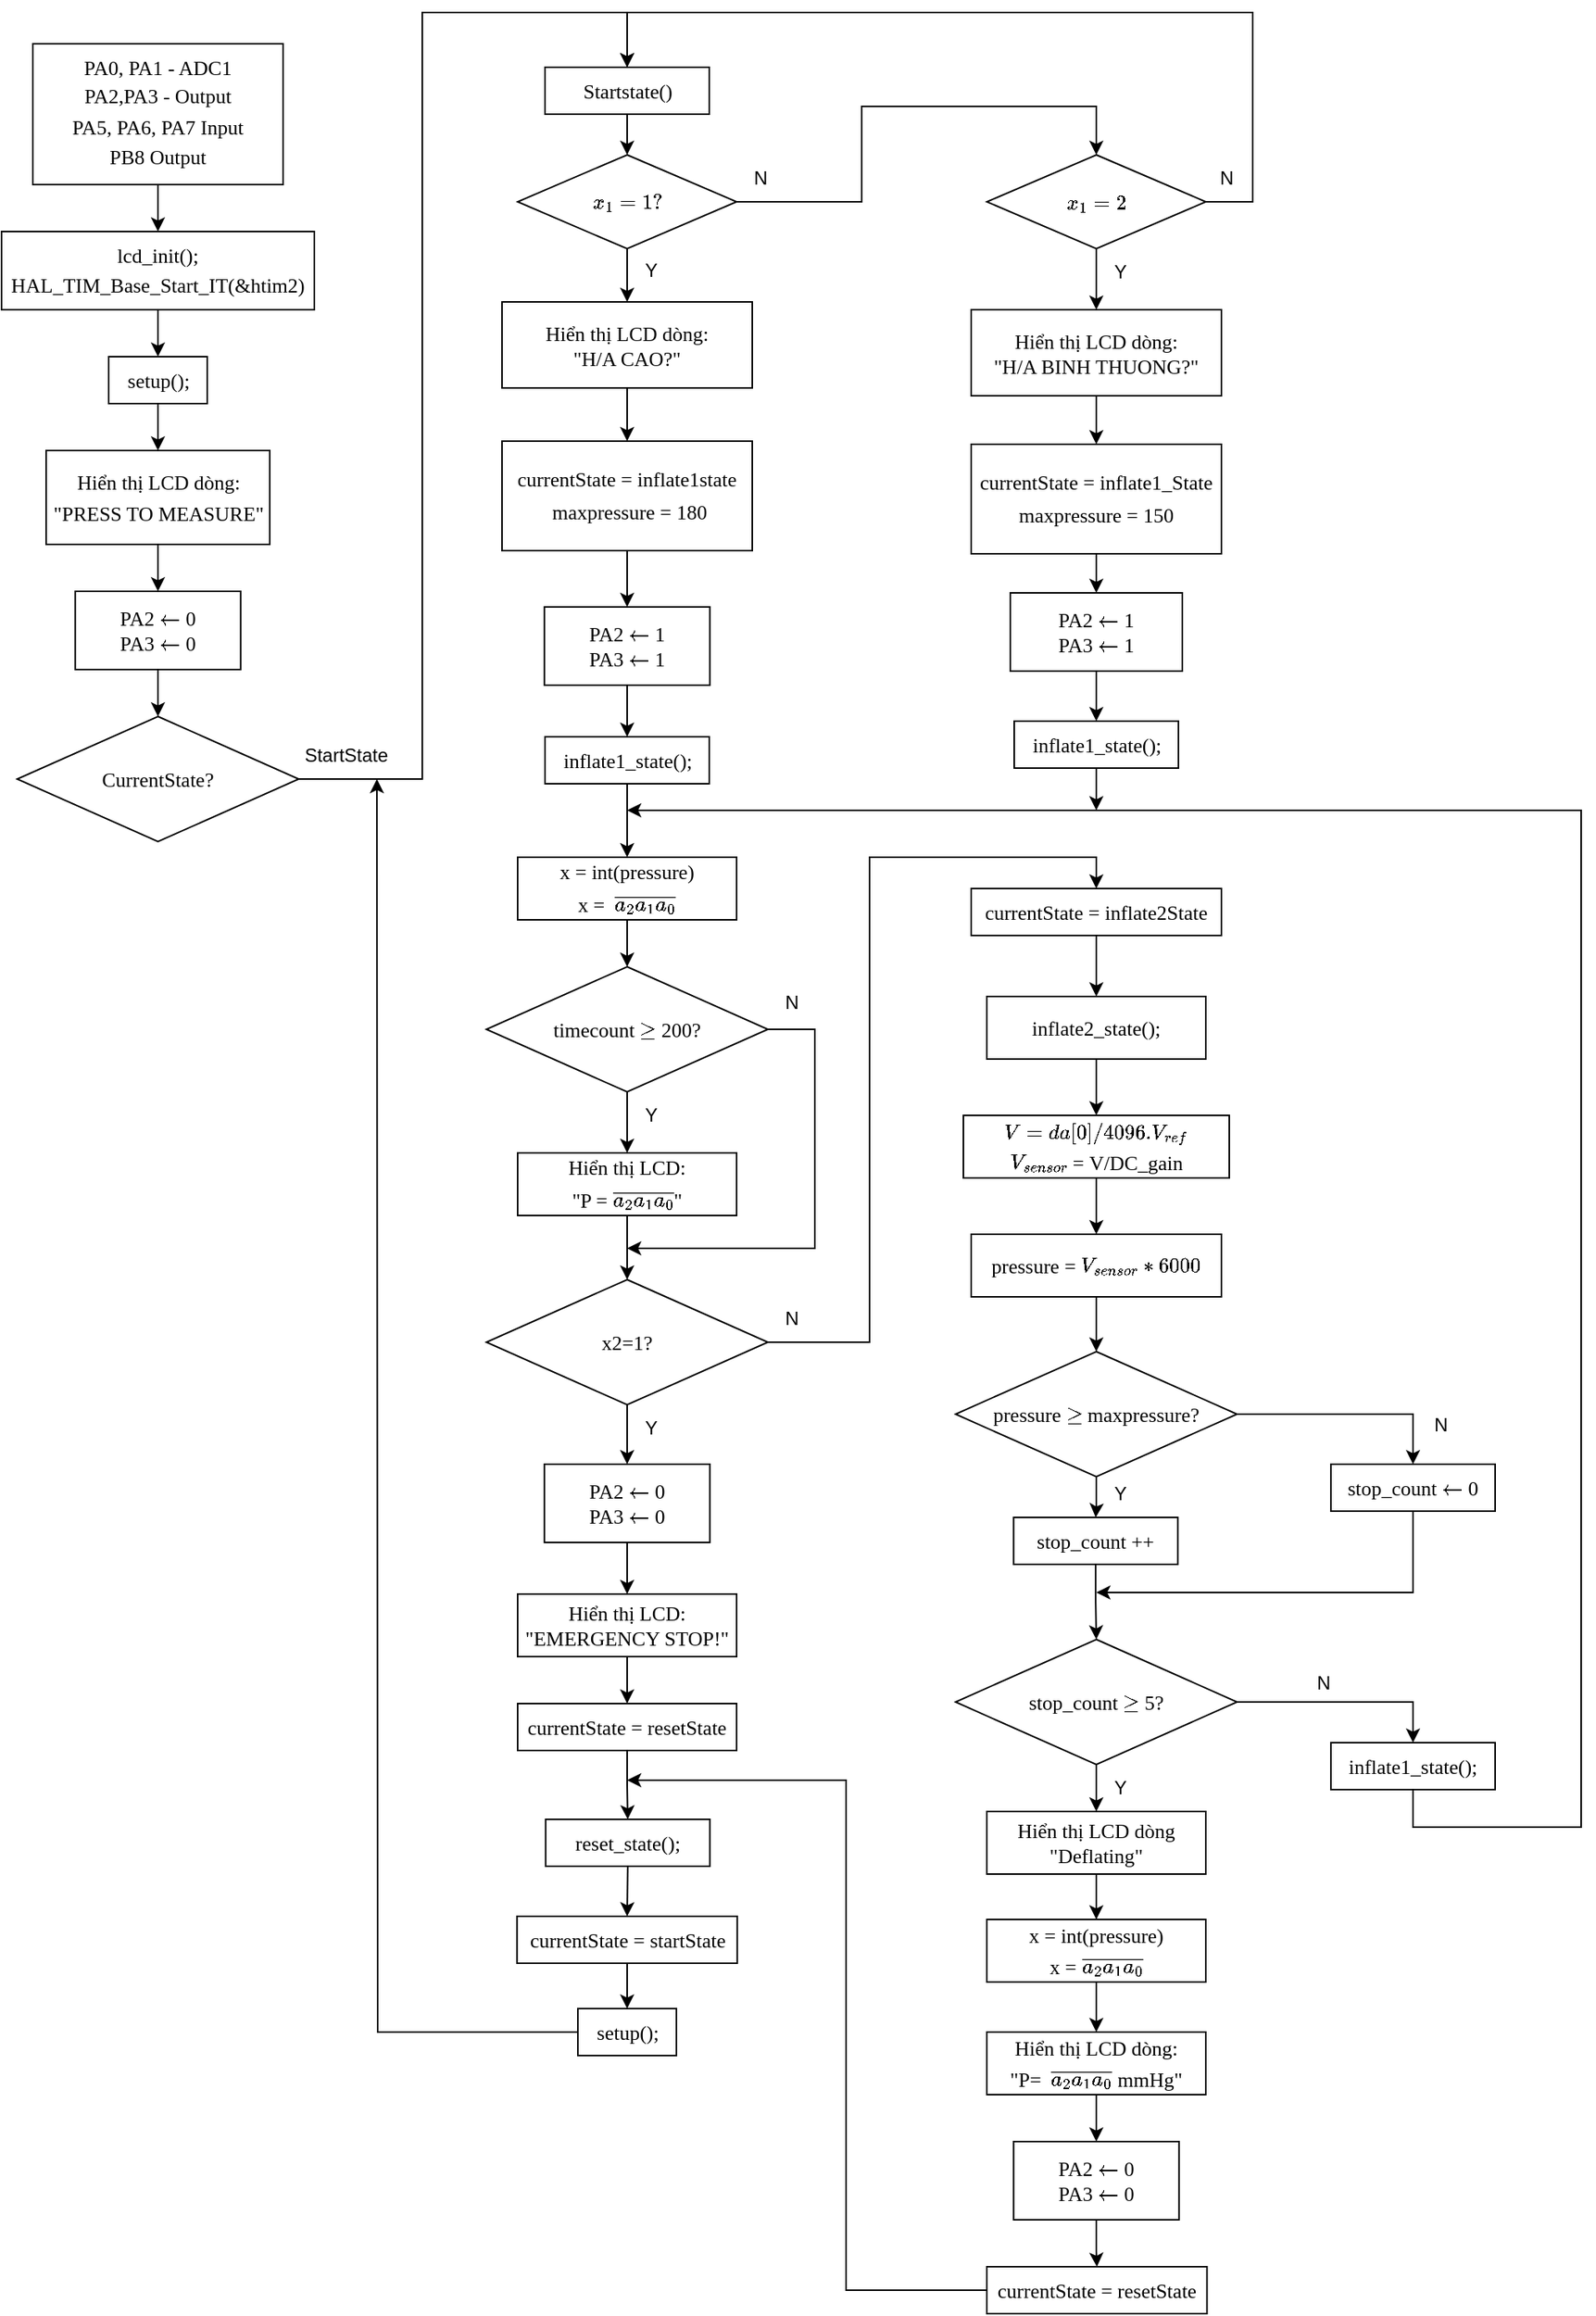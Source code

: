 <mxfile version="26.0.3">
  <diagram name="Trang-1" id="q3uxu9_O1qngMULSmvbR">
    <mxGraphModel dx="1336" dy="1922" grid="1" gridSize="10" guides="1" tooltips="1" connect="1" arrows="1" fold="1" page="1" pageScale="1" pageWidth="827" pageHeight="1169" math="1" shadow="0">
      <root>
        <mxCell id="0" />
        <mxCell id="1" parent="0" />
        <mxCell id="lwMdcVRDw3RrBC27nBmp-41" value="" style="group;fontFamily=Times New Roman;fontSize=13;" vertex="1" connectable="0" parent="1">
          <mxGeometry x="200" y="-70" width="200" height="490" as="geometry" />
        </mxCell>
        <mxCell id="lwMdcVRDw3RrBC27nBmp-47" style="edgeStyle=orthogonalEdgeStyle;rounded=0;orthogonalLoop=1;jettySize=auto;html=1;entryX=0.5;entryY=0;entryDx=0;entryDy=0;fontFamily=Times New Roman;fontSize=13;" edge="1" parent="lwMdcVRDw3RrBC27nBmp-41" source="lwMdcVRDw3RrBC27nBmp-1" target="lwMdcVRDw3RrBC27nBmp-2">
          <mxGeometry relative="1" as="geometry" />
        </mxCell>
        <mxCell id="lwMdcVRDw3RrBC27nBmp-1" value="PA0, PA1 - ADC1&lt;div style=&quot;line-height: 150%;&quot;&gt;PA2,PA3 - Output&lt;/div&gt;&lt;div style=&quot;line-height: 150%;&quot;&gt;PA5, PA6, PA7 Input&lt;/div&gt;&lt;div style=&quot;line-height: 150%;&quot;&gt;PB8 Output&lt;/div&gt;" style="rounded=0;whiteSpace=wrap;html=1;fontFamily=Times New Roman;fontSize=13;" vertex="1" parent="lwMdcVRDw3RrBC27nBmp-41">
          <mxGeometry x="20" y="-20" width="160" height="90" as="geometry" />
        </mxCell>
        <mxCell id="lwMdcVRDw3RrBC27nBmp-48" style="edgeStyle=orthogonalEdgeStyle;rounded=0;orthogonalLoop=1;jettySize=auto;html=1;entryX=0.5;entryY=0;entryDx=0;entryDy=0;fontFamily=Times New Roman;fontSize=13;" edge="1" parent="lwMdcVRDw3RrBC27nBmp-41" source="lwMdcVRDw3RrBC27nBmp-2" target="lwMdcVRDw3RrBC27nBmp-3">
          <mxGeometry relative="1" as="geometry" />
        </mxCell>
        <mxCell id="lwMdcVRDw3RrBC27nBmp-2" value="&lt;div style=&quot;line-height: 140%;&quot;&gt;lcd_init();&lt;div&gt;HAL_TIM_Base_Start_IT(&amp;amp;htim2)&lt;/div&gt;&lt;/div&gt;" style="rounded=0;whiteSpace=wrap;html=1;fontFamily=Times New Roman;fontSize=13;" vertex="1" parent="lwMdcVRDw3RrBC27nBmp-41">
          <mxGeometry y="100" width="200" height="50" as="geometry" />
        </mxCell>
        <mxCell id="lwMdcVRDw3RrBC27nBmp-49" style="edgeStyle=orthogonalEdgeStyle;rounded=0;orthogonalLoop=1;jettySize=auto;html=1;entryX=0.5;entryY=0;entryDx=0;entryDy=0;fontFamily=Times New Roman;fontSize=13;" edge="1" parent="lwMdcVRDw3RrBC27nBmp-41" source="lwMdcVRDw3RrBC27nBmp-3" target="lwMdcVRDw3RrBC27nBmp-4">
          <mxGeometry relative="1" as="geometry" />
        </mxCell>
        <mxCell id="lwMdcVRDw3RrBC27nBmp-3" value="setup();" style="rounded=0;whiteSpace=wrap;html=1;fontFamily=Times New Roman;fontSize=13;" vertex="1" parent="lwMdcVRDw3RrBC27nBmp-41">
          <mxGeometry x="68.5" y="180" width="63" height="30" as="geometry" />
        </mxCell>
        <mxCell id="lwMdcVRDw3RrBC27nBmp-50" style="edgeStyle=orthogonalEdgeStyle;rounded=0;orthogonalLoop=1;jettySize=auto;html=1;entryX=0.5;entryY=0;entryDx=0;entryDy=0;fontFamily=Times New Roman;fontSize=13;" edge="1" parent="lwMdcVRDw3RrBC27nBmp-41" source="lwMdcVRDw3RrBC27nBmp-4" target="lwMdcVRDw3RrBC27nBmp-5">
          <mxGeometry relative="1" as="geometry" />
        </mxCell>
        <mxCell id="lwMdcVRDw3RrBC27nBmp-4" value="&lt;div style=&quot;line-height: 150%;&quot;&gt;Hiển thị LCD dòng:&lt;div&gt;&quot;PRESS TO MEASURE&quot;&lt;/div&gt;&lt;/div&gt;" style="rounded=0;whiteSpace=wrap;html=1;fontFamily=Times New Roman;fontSize=13;" vertex="1" parent="lwMdcVRDw3RrBC27nBmp-41">
          <mxGeometry x="28.5" y="240" width="143" height="60" as="geometry" />
        </mxCell>
        <mxCell id="lwMdcVRDw3RrBC27nBmp-51" style="edgeStyle=orthogonalEdgeStyle;rounded=0;orthogonalLoop=1;jettySize=auto;html=1;entryX=0.5;entryY=0;entryDx=0;entryDy=0;fontFamily=Times New Roman;fontSize=13;" edge="1" parent="lwMdcVRDw3RrBC27nBmp-41" source="lwMdcVRDw3RrBC27nBmp-5" target="lwMdcVRDw3RrBC27nBmp-6">
          <mxGeometry relative="1" as="geometry" />
        </mxCell>
        <mxCell id="lwMdcVRDw3RrBC27nBmp-5" value="PA2 \(\leftarrow\) 0&lt;div&gt;PA3 \(\leftarrow\) 0&lt;/div&gt;" style="rounded=0;whiteSpace=wrap;html=1;fontFamily=Times New Roman;fontSize=13;" vertex="1" parent="lwMdcVRDw3RrBC27nBmp-41">
          <mxGeometry x="47.125" y="330" width="105.75" height="50" as="geometry" />
        </mxCell>
        <mxCell id="lwMdcVRDw3RrBC27nBmp-6" value="CurrentState?" style="rhombus;whiteSpace=wrap;html=1;fontFamily=Times New Roman;fontSize=13;" vertex="1" parent="lwMdcVRDw3RrBC27nBmp-41">
          <mxGeometry x="10" y="410" width="180" height="80" as="geometry" />
        </mxCell>
        <mxCell id="lwMdcVRDw3RrBC27nBmp-43" value="" style="group;fontFamily=Times New Roman;fontSize=13;" vertex="1" connectable="0" parent="1">
          <mxGeometry x="510" y="-75" width="210" height="1271" as="geometry" />
        </mxCell>
        <mxCell id="lwMdcVRDw3RrBC27nBmp-56" style="edgeStyle=orthogonalEdgeStyle;rounded=0;orthogonalLoop=1;jettySize=auto;html=1;entryX=0.5;entryY=0;entryDx=0;entryDy=0;fontFamily=Times New Roman;fontSize=13;" edge="1" parent="lwMdcVRDw3RrBC27nBmp-43" source="lwMdcVRDw3RrBC27nBmp-7" target="lwMdcVRDw3RrBC27nBmp-9">
          <mxGeometry relative="1" as="geometry" />
        </mxCell>
        <mxCell id="lwMdcVRDw3RrBC27nBmp-7" value="Startstate()" style="rounded=0;whiteSpace=wrap;html=1;fontFamily=Times New Roman;fontSize=13;" vertex="1" parent="lwMdcVRDw3RrBC27nBmp-43">
          <mxGeometry x="37.5" width="105" height="30" as="geometry" />
        </mxCell>
        <mxCell id="lwMdcVRDw3RrBC27nBmp-57" style="edgeStyle=orthogonalEdgeStyle;rounded=0;orthogonalLoop=1;jettySize=auto;html=1;entryX=0.5;entryY=0;entryDx=0;entryDy=0;fontFamily=Times New Roman;fontSize=13;" edge="1" parent="lwMdcVRDw3RrBC27nBmp-43" source="lwMdcVRDw3RrBC27nBmp-9" target="lwMdcVRDw3RrBC27nBmp-10">
          <mxGeometry relative="1" as="geometry" />
        </mxCell>
        <mxCell id="lwMdcVRDw3RrBC27nBmp-9" value="\(x_1 = 1?\)" style="rhombus;whiteSpace=wrap;html=1;fontFamily=Times New Roman;fontSize=13;" vertex="1" parent="lwMdcVRDw3RrBC27nBmp-43">
          <mxGeometry x="20" y="56" width="140" height="60" as="geometry" />
        </mxCell>
        <mxCell id="lwMdcVRDw3RrBC27nBmp-58" style="edgeStyle=orthogonalEdgeStyle;rounded=0;orthogonalLoop=1;jettySize=auto;html=1;entryX=0.5;entryY=0;entryDx=0;entryDy=0;fontFamily=Times New Roman;fontSize=13;" edge="1" parent="lwMdcVRDw3RrBC27nBmp-43" source="lwMdcVRDw3RrBC27nBmp-10" target="lwMdcVRDw3RrBC27nBmp-11">
          <mxGeometry relative="1" as="geometry" />
        </mxCell>
        <mxCell id="lwMdcVRDw3RrBC27nBmp-10" value="Hiển thị LCD dòng:&lt;div&gt;&quot;H/A CAO?&quot;&lt;/div&gt;" style="rounded=0;whiteSpace=wrap;html=1;fontFamily=Times New Roman;fontSize=13;" vertex="1" parent="lwMdcVRDw3RrBC27nBmp-43">
          <mxGeometry x="10" y="150" width="160" height="55" as="geometry" />
        </mxCell>
        <mxCell id="lwMdcVRDw3RrBC27nBmp-59" style="edgeStyle=orthogonalEdgeStyle;rounded=0;orthogonalLoop=1;jettySize=auto;html=1;fontFamily=Times New Roman;fontSize=13;" edge="1" parent="lwMdcVRDw3RrBC27nBmp-43" source="lwMdcVRDw3RrBC27nBmp-11" target="lwMdcVRDw3RrBC27nBmp-12">
          <mxGeometry relative="1" as="geometry" />
        </mxCell>
        <mxCell id="lwMdcVRDw3RrBC27nBmp-11" value="&lt;div style=&quot;line-height: 160%;&quot;&gt;currentState = inflate1state&lt;div&gt;&amp;nbsp;maxpressure = 180&lt;/div&gt;&lt;/div&gt;" style="rounded=0;whiteSpace=wrap;html=1;fontFamily=Times New Roman;fontSize=13;" vertex="1" parent="lwMdcVRDw3RrBC27nBmp-43">
          <mxGeometry x="10" y="239" width="160" height="70" as="geometry" />
        </mxCell>
        <mxCell id="lwMdcVRDw3RrBC27nBmp-60" style="edgeStyle=orthogonalEdgeStyle;rounded=0;orthogonalLoop=1;jettySize=auto;html=1;fontFamily=Times New Roman;fontSize=13;" edge="1" parent="lwMdcVRDw3RrBC27nBmp-43" source="lwMdcVRDw3RrBC27nBmp-12" target="lwMdcVRDw3RrBC27nBmp-13">
          <mxGeometry relative="1" as="geometry" />
        </mxCell>
        <mxCell id="lwMdcVRDw3RrBC27nBmp-12" value="PA2 \(\leftarrow\) 1&lt;div&gt;PA3 \(\leftarrow\) 1&lt;/div&gt;" style="rounded=0;whiteSpace=wrap;html=1;fontFamily=Times New Roman;fontSize=13;" vertex="1" parent="lwMdcVRDw3RrBC27nBmp-43">
          <mxGeometry x="37.125" y="345" width="105.75" height="50" as="geometry" />
        </mxCell>
        <mxCell id="lwMdcVRDw3RrBC27nBmp-61" style="edgeStyle=orthogonalEdgeStyle;rounded=0;orthogonalLoop=1;jettySize=auto;html=1;entryX=0.5;entryY=0;entryDx=0;entryDy=0;fontFamily=Times New Roman;fontSize=13;" edge="1" parent="lwMdcVRDw3RrBC27nBmp-43" source="lwMdcVRDw3RrBC27nBmp-13" target="lwMdcVRDw3RrBC27nBmp-14">
          <mxGeometry relative="1" as="geometry" />
        </mxCell>
        <mxCell id="lwMdcVRDw3RrBC27nBmp-13" value="inflate1_state();" style="rounded=0;whiteSpace=wrap;html=1;fontFamily=Times New Roman;fontSize=13;" vertex="1" parent="lwMdcVRDw3RrBC27nBmp-43">
          <mxGeometry x="37.5" y="428" width="105" height="30" as="geometry" />
        </mxCell>
        <mxCell id="lwMdcVRDw3RrBC27nBmp-62" style="edgeStyle=orthogonalEdgeStyle;rounded=0;orthogonalLoop=1;jettySize=auto;html=1;entryX=0.5;entryY=0;entryDx=0;entryDy=0;fontFamily=Times New Roman;fontSize=13;" edge="1" parent="lwMdcVRDw3RrBC27nBmp-43" source="lwMdcVRDw3RrBC27nBmp-14" target="lwMdcVRDw3RrBC27nBmp-15">
          <mxGeometry relative="1" as="geometry" />
        </mxCell>
        <mxCell id="lwMdcVRDw3RrBC27nBmp-14" value="&lt;div style=&quot;line-height: 160%;&quot;&gt;x = int(pressure)&lt;div&gt;x =&amp;nbsp;&lt;span style=&quot;background-color: transparent; color: light-dark(rgb(0, 0, 0), rgb(255, 255, 255));&quot;&gt;&amp;nbsp;&lt;/span&gt;&lt;span style=&quot;background-color: transparent; color: light-dark(rgb(0, 0, 0), rgb(255, 255, 255));&quot;&gt;\(\overline{a_2 a_1 a_0}\)&lt;/span&gt;&lt;/div&gt;&lt;/div&gt;" style="rounded=0;whiteSpace=wrap;html=1;fontFamily=Times New Roman;fontSize=13;" vertex="1" parent="lwMdcVRDw3RrBC27nBmp-43">
          <mxGeometry x="20" y="505" width="140" height="40" as="geometry" />
        </mxCell>
        <mxCell id="lwMdcVRDw3RrBC27nBmp-63" style="edgeStyle=orthogonalEdgeStyle;rounded=0;orthogonalLoop=1;jettySize=auto;html=1;entryX=0.5;entryY=0;entryDx=0;entryDy=0;fontFamily=Times New Roman;fontSize=13;" edge="1" parent="lwMdcVRDw3RrBC27nBmp-43" source="lwMdcVRDw3RrBC27nBmp-15" target="lwMdcVRDw3RrBC27nBmp-16">
          <mxGeometry relative="1" as="geometry" />
        </mxCell>
        <mxCell id="lwMdcVRDw3RrBC27nBmp-149" style="edgeStyle=orthogonalEdgeStyle;rounded=0;orthogonalLoop=1;jettySize=auto;html=1;" edge="1" parent="lwMdcVRDw3RrBC27nBmp-43" source="lwMdcVRDw3RrBC27nBmp-15">
          <mxGeometry relative="1" as="geometry">
            <mxPoint x="90" y="755" as="targetPoint" />
            <Array as="points">
              <mxPoint x="210" y="615" />
              <mxPoint x="210" y="755" />
              <mxPoint x="90" y="755" />
            </Array>
          </mxGeometry>
        </mxCell>
        <mxCell id="lwMdcVRDw3RrBC27nBmp-15" value="timecount \(\geq\) 200?" style="rhombus;whiteSpace=wrap;html=1;fontFamily=Times New Roman;fontSize=13;" vertex="1" parent="lwMdcVRDw3RrBC27nBmp-43">
          <mxGeometry y="575" width="180" height="80" as="geometry" />
        </mxCell>
        <mxCell id="lwMdcVRDw3RrBC27nBmp-65" style="edgeStyle=orthogonalEdgeStyle;rounded=0;orthogonalLoop=1;jettySize=auto;html=1;entryX=0.5;entryY=0;entryDx=0;entryDy=0;fontFamily=Times New Roman;fontSize=13;" edge="1" parent="lwMdcVRDw3RrBC27nBmp-43" source="lwMdcVRDw3RrBC27nBmp-16" target="lwMdcVRDw3RrBC27nBmp-17">
          <mxGeometry relative="1" as="geometry" />
        </mxCell>
        <mxCell id="lwMdcVRDw3RrBC27nBmp-16" value="&lt;div style=&quot;line-height: 160%;&quot;&gt;Hiển thị LCD:&lt;div&gt;&quot;P =&amp;nbsp;\(\overline{a_2 a_1 a_0}\)&quot;&lt;/div&gt;&lt;/div&gt;" style="rounded=0;whiteSpace=wrap;html=1;fontFamily=Times New Roman;fontSize=13;" vertex="1" parent="lwMdcVRDw3RrBC27nBmp-43">
          <mxGeometry x="20" y="694" width="140" height="40" as="geometry" />
        </mxCell>
        <mxCell id="lwMdcVRDw3RrBC27nBmp-145" value="N" style="text;html=1;align=center;verticalAlign=middle;resizable=0;points=[];autosize=1;strokeColor=none;fillColor=none;" vertex="1" parent="lwMdcVRDw3RrBC27nBmp-43">
          <mxGeometry x="160" y="56" width="30" height="30" as="geometry" />
        </mxCell>
        <mxCell id="lwMdcVRDw3RrBC27nBmp-146" value="Y" style="text;html=1;align=center;verticalAlign=middle;resizable=0;points=[];autosize=1;strokeColor=none;fillColor=none;" vertex="1" parent="lwMdcVRDw3RrBC27nBmp-43">
          <mxGeometry x="90" y="115" width="30" height="30" as="geometry" />
        </mxCell>
        <mxCell id="lwMdcVRDw3RrBC27nBmp-66" style="edgeStyle=orthogonalEdgeStyle;rounded=0;orthogonalLoop=1;jettySize=auto;html=1;entryX=0.5;entryY=0;entryDx=0;entryDy=0;fontFamily=Times New Roman;fontSize=13;" edge="1" parent="lwMdcVRDw3RrBC27nBmp-43" source="lwMdcVRDw3RrBC27nBmp-17" target="lwMdcVRDw3RrBC27nBmp-36">
          <mxGeometry relative="1" as="geometry" />
        </mxCell>
        <mxCell id="lwMdcVRDw3RrBC27nBmp-17" value="x2=1?" style="rhombus;whiteSpace=wrap;html=1;fontFamily=Times New Roman;fontSize=13;" vertex="1" parent="lwMdcVRDw3RrBC27nBmp-43">
          <mxGeometry y="775" width="180" height="80" as="geometry" />
        </mxCell>
        <mxCell id="lwMdcVRDw3RrBC27nBmp-67" style="edgeStyle=orthogonalEdgeStyle;rounded=0;orthogonalLoop=1;jettySize=auto;html=1;entryX=0.5;entryY=0;entryDx=0;entryDy=0;fontFamily=Times New Roman;fontSize=13;" edge="1" parent="lwMdcVRDw3RrBC27nBmp-43" source="lwMdcVRDw3RrBC27nBmp-36" target="lwMdcVRDw3RrBC27nBmp-37">
          <mxGeometry relative="1" as="geometry" />
        </mxCell>
        <mxCell id="lwMdcVRDw3RrBC27nBmp-36" value="PA2 \(\leftarrow\) 0&lt;div&gt;PA3 \(\leftarrow\) 0&lt;/div&gt;" style="rounded=0;whiteSpace=wrap;html=1;fontFamily=Times New Roman;fontSize=13;" vertex="1" parent="lwMdcVRDw3RrBC27nBmp-43">
          <mxGeometry x="37.125" y="893" width="105.75" height="50" as="geometry" />
        </mxCell>
        <mxCell id="lwMdcVRDw3RrBC27nBmp-68" style="edgeStyle=orthogonalEdgeStyle;rounded=0;orthogonalLoop=1;jettySize=auto;html=1;entryX=0.5;entryY=0;entryDx=0;entryDy=0;fontFamily=Times New Roman;fontSize=13;" edge="1" parent="lwMdcVRDw3RrBC27nBmp-43" source="lwMdcVRDw3RrBC27nBmp-37" target="lwMdcVRDw3RrBC27nBmp-38">
          <mxGeometry relative="1" as="geometry" />
        </mxCell>
        <mxCell id="lwMdcVRDw3RrBC27nBmp-37" value="Hiển thị LCD:&lt;div&gt;&quot;EMERGENCY STOP!&quot;&lt;/div&gt;" style="rounded=0;whiteSpace=wrap;html=1;fontFamily=Times New Roman;fontSize=13;" vertex="1" parent="lwMdcVRDw3RrBC27nBmp-43">
          <mxGeometry x="20" y="976" width="140" height="40" as="geometry" />
        </mxCell>
        <mxCell id="lwMdcVRDw3RrBC27nBmp-38" value="currentState = resetState" style="rounded=0;whiteSpace=wrap;html=1;fontFamily=Times New Roman;fontSize=13;" vertex="1" parent="lwMdcVRDw3RrBC27nBmp-43">
          <mxGeometry x="20" y="1046" width="140" height="30" as="geometry" />
        </mxCell>
        <mxCell id="lwMdcVRDw3RrBC27nBmp-98" style="edgeStyle=orthogonalEdgeStyle;rounded=0;orthogonalLoop=1;jettySize=auto;html=1;entryX=0.5;entryY=0;entryDx=0;entryDy=0;fontFamily=Times New Roman;fontSize=13;" edge="1" parent="lwMdcVRDw3RrBC27nBmp-43" source="lwMdcVRDw3RrBC27nBmp-96" target="lwMdcVRDw3RrBC27nBmp-97">
          <mxGeometry relative="1" as="geometry" />
        </mxCell>
        <mxCell id="lwMdcVRDw3RrBC27nBmp-96" value="currentState = startState" style="rounded=0;whiteSpace=wrap;html=1;fontFamily=Times New Roman;fontSize=13;" vertex="1" parent="lwMdcVRDw3RrBC27nBmp-43">
          <mxGeometry x="19.62" y="1182" width="140.76" height="30" as="geometry" />
        </mxCell>
        <mxCell id="lwMdcVRDw3RrBC27nBmp-92" style="edgeStyle=orthogonalEdgeStyle;rounded=0;orthogonalLoop=1;jettySize=auto;html=1;entryX=0.5;entryY=0;entryDx=0;entryDy=0;exitX=0.5;exitY=1;exitDx=0;exitDy=0;fontFamily=Times New Roman;fontSize=13;" edge="1" parent="lwMdcVRDw3RrBC27nBmp-43" source="lwMdcVRDw3RrBC27nBmp-39" target="lwMdcVRDw3RrBC27nBmp-96">
          <mxGeometry relative="1" as="geometry">
            <mxPoint x="90.38" y="1182" as="targetPoint" />
            <mxPoint x="90.38" y="1155" as="sourcePoint" />
          </mxGeometry>
        </mxCell>
        <mxCell id="lwMdcVRDw3RrBC27nBmp-97" value="setup();" style="rounded=0;whiteSpace=wrap;html=1;fontFamily=Times New Roman;fontSize=13;" vertex="1" parent="lwMdcVRDw3RrBC27nBmp-43">
          <mxGeometry x="58.5" y="1241" width="63" height="30" as="geometry" />
        </mxCell>
        <mxCell id="lwMdcVRDw3RrBC27nBmp-39" value="reset_state();" style="rounded=0;whiteSpace=wrap;html=1;fontFamily=Times New Roman;fontSize=13;" vertex="1" parent="lwMdcVRDw3RrBC27nBmp-43">
          <mxGeometry x="37.88" y="1120" width="105" height="30" as="geometry" />
        </mxCell>
        <mxCell id="lwMdcVRDw3RrBC27nBmp-69" style="edgeStyle=orthogonalEdgeStyle;rounded=0;orthogonalLoop=1;jettySize=auto;html=1;entryX=0.5;entryY=0;entryDx=0;entryDy=0;fontFamily=Times New Roman;fontSize=13;" edge="1" parent="lwMdcVRDw3RrBC27nBmp-43" source="lwMdcVRDw3RrBC27nBmp-38" target="lwMdcVRDw3RrBC27nBmp-39">
          <mxGeometry relative="1" as="geometry" />
        </mxCell>
        <mxCell id="lwMdcVRDw3RrBC27nBmp-152" value="N" style="text;html=1;align=center;verticalAlign=middle;resizable=0;points=[];autosize=1;strokeColor=none;fillColor=none;" vertex="1" parent="lwMdcVRDw3RrBC27nBmp-43">
          <mxGeometry x="180" y="785" width="30" height="30" as="geometry" />
        </mxCell>
        <mxCell id="lwMdcVRDw3RrBC27nBmp-155" value="Y" style="text;html=1;align=center;verticalAlign=middle;resizable=0;points=[];autosize=1;strokeColor=none;fillColor=none;" vertex="1" parent="lwMdcVRDw3RrBC27nBmp-43">
          <mxGeometry x="90" y="855" width="30" height="30" as="geometry" />
        </mxCell>
        <mxCell id="lwMdcVRDw3RrBC27nBmp-158" value="Y" style="text;html=1;align=center;verticalAlign=middle;resizable=0;points=[];autosize=1;strokeColor=none;fillColor=none;" vertex="1" parent="lwMdcVRDw3RrBC27nBmp-43">
          <mxGeometry x="90" y="655" width="30" height="30" as="geometry" />
        </mxCell>
        <mxCell id="lwMdcVRDw3RrBC27nBmp-44" value="" style="group;fontFamily=Times New Roman;fontSize=13;" vertex="1" connectable="0" parent="1">
          <mxGeometry x="810" y="-50" width="345" height="1403" as="geometry" />
        </mxCell>
        <mxCell id="lwMdcVRDw3RrBC27nBmp-54" style="edgeStyle=orthogonalEdgeStyle;rounded=0;orthogonalLoop=1;jettySize=auto;html=1;entryX=0.5;entryY=0;entryDx=0;entryDy=0;fontFamily=Times New Roman;fontSize=13;" edge="1" parent="lwMdcVRDw3RrBC27nBmp-44" source="lwMdcVRDw3RrBC27nBmp-18" target="lwMdcVRDw3RrBC27nBmp-19">
          <mxGeometry relative="1" as="geometry" />
        </mxCell>
        <mxCell id="lwMdcVRDw3RrBC27nBmp-18" value="\(x_1 = 2\)" style="rhombus;whiteSpace=wrap;html=1;flipV=0;fontFamily=Times New Roman;fontSize=13;" vertex="1" parent="lwMdcVRDw3RrBC27nBmp-44">
          <mxGeometry x="20" y="31" width="140" height="60" as="geometry" />
        </mxCell>
        <mxCell id="lwMdcVRDw3RrBC27nBmp-83" style="edgeStyle=orthogonalEdgeStyle;rounded=0;orthogonalLoop=1;jettySize=auto;html=1;entryX=0.5;entryY=0;entryDx=0;entryDy=0;fontFamily=Times New Roman;fontSize=13;" edge="1" parent="lwMdcVRDw3RrBC27nBmp-44" source="lwMdcVRDw3RrBC27nBmp-19" target="lwMdcVRDw3RrBC27nBmp-20">
          <mxGeometry relative="1" as="geometry" />
        </mxCell>
        <mxCell id="lwMdcVRDw3RrBC27nBmp-19" value="Hiển thị LCD dòng:&lt;div&gt;&quot;H/A BINH THUONG?&quot;&lt;/div&gt;" style="rounded=0;whiteSpace=wrap;html=1;flipV=0;fontFamily=Times New Roman;fontSize=13;" vertex="1" parent="lwMdcVRDw3RrBC27nBmp-44">
          <mxGeometry x="10" y="130" width="160" height="55" as="geometry" />
        </mxCell>
        <mxCell id="lwMdcVRDw3RrBC27nBmp-82" style="edgeStyle=orthogonalEdgeStyle;rounded=0;orthogonalLoop=1;jettySize=auto;html=1;entryX=0.5;entryY=0;entryDx=0;entryDy=0;fontFamily=Times New Roman;fontSize=13;" edge="1" parent="lwMdcVRDw3RrBC27nBmp-44" source="lwMdcVRDw3RrBC27nBmp-20" target="lwMdcVRDw3RrBC27nBmp-21">
          <mxGeometry relative="1" as="geometry" />
        </mxCell>
        <mxCell id="lwMdcVRDw3RrBC27nBmp-20" value="&lt;div style=&quot;line-height: 160%;&quot;&gt;currentState = inflate1_State&lt;div&gt;maxpressure = 150&lt;/div&gt;&lt;/div&gt;" style="rounded=0;whiteSpace=wrap;html=1;flipV=0;fontFamily=Times New Roman;fontSize=13;" vertex="1" parent="lwMdcVRDw3RrBC27nBmp-44">
          <mxGeometry x="10" y="216" width="160" height="70" as="geometry" />
        </mxCell>
        <mxCell id="lwMdcVRDw3RrBC27nBmp-81" style="edgeStyle=orthogonalEdgeStyle;rounded=0;orthogonalLoop=1;jettySize=auto;html=1;entryX=0.5;entryY=0;entryDx=0;entryDy=0;fontFamily=Times New Roman;fontSize=13;" edge="1" parent="lwMdcVRDw3RrBC27nBmp-44" source="lwMdcVRDw3RrBC27nBmp-21" target="lwMdcVRDw3RrBC27nBmp-23">
          <mxGeometry relative="1" as="geometry" />
        </mxCell>
        <mxCell id="lwMdcVRDw3RrBC27nBmp-21" value="PA2 \(\leftarrow\) 1&lt;div&gt;PA3 \(\leftarrow\) 1&lt;/div&gt;" style="rounded=0;whiteSpace=wrap;html=1;flipV=0;fontFamily=Times New Roman;fontSize=13;" vertex="1" parent="lwMdcVRDw3RrBC27nBmp-44">
          <mxGeometry x="35" y="311" width="110" height="50" as="geometry" />
        </mxCell>
        <mxCell id="lwMdcVRDw3RrBC27nBmp-80" style="edgeStyle=orthogonalEdgeStyle;rounded=0;orthogonalLoop=1;jettySize=auto;html=1;fontFamily=Times New Roman;fontSize=13;" edge="1" parent="lwMdcVRDw3RrBC27nBmp-44" source="lwMdcVRDw3RrBC27nBmp-23">
          <mxGeometry relative="1" as="geometry">
            <mxPoint x="90" y="450" as="targetPoint" />
          </mxGeometry>
        </mxCell>
        <mxCell id="lwMdcVRDw3RrBC27nBmp-23" value="inflate1_state();" style="rounded=0;whiteSpace=wrap;html=1;flipV=0;fontFamily=Times New Roman;fontSize=13;" vertex="1" parent="lwMdcVRDw3RrBC27nBmp-44">
          <mxGeometry x="37.5" y="393" width="105" height="30" as="geometry" />
        </mxCell>
        <mxCell id="lwMdcVRDw3RrBC27nBmp-24" style="edgeStyle=orthogonalEdgeStyle;rounded=0;orthogonalLoop=1;jettySize=auto;html=1;exitX=0.5;exitY=1;exitDx=0;exitDy=0;fontFamily=Times New Roman;fontSize=13;" edge="1" parent="lwMdcVRDw3RrBC27nBmp-44" source="lwMdcVRDw3RrBC27nBmp-23" target="lwMdcVRDw3RrBC27nBmp-23">
          <mxGeometry relative="1" as="geometry" />
        </mxCell>
        <mxCell id="lwMdcVRDw3RrBC27nBmp-79" style="edgeStyle=orthogonalEdgeStyle;rounded=0;orthogonalLoop=1;jettySize=auto;html=1;entryX=0.5;entryY=0;entryDx=0;entryDy=0;fontFamily=Times New Roman;fontSize=13;" edge="1" parent="lwMdcVRDw3RrBC27nBmp-44" source="lwMdcVRDw3RrBC27nBmp-25" target="lwMdcVRDw3RrBC27nBmp-26">
          <mxGeometry relative="1" as="geometry" />
        </mxCell>
        <mxCell id="lwMdcVRDw3RrBC27nBmp-25" value="currentState = inflate2State" style="rounded=0;whiteSpace=wrap;html=1;flipV=0;fontFamily=Times New Roman;fontSize=13;" vertex="1" parent="lwMdcVRDw3RrBC27nBmp-44">
          <mxGeometry x="10" y="500" width="160" height="30" as="geometry" />
        </mxCell>
        <mxCell id="lwMdcVRDw3RrBC27nBmp-78" style="edgeStyle=orthogonalEdgeStyle;rounded=0;orthogonalLoop=1;jettySize=auto;html=1;entryX=0.5;entryY=0;entryDx=0;entryDy=0;fontFamily=Times New Roman;fontSize=13;" edge="1" parent="lwMdcVRDw3RrBC27nBmp-44" source="lwMdcVRDw3RrBC27nBmp-26" target="lwMdcVRDw3RrBC27nBmp-27">
          <mxGeometry relative="1" as="geometry" />
        </mxCell>
        <mxCell id="lwMdcVRDw3RrBC27nBmp-26" value="inflate2_state();" style="rounded=0;whiteSpace=wrap;html=1;flipV=0;fontFamily=Times New Roman;fontSize=13;" vertex="1" parent="lwMdcVRDw3RrBC27nBmp-44">
          <mxGeometry x="20" y="569" width="140" height="40" as="geometry" />
        </mxCell>
        <mxCell id="lwMdcVRDw3RrBC27nBmp-77" style="edgeStyle=orthogonalEdgeStyle;rounded=0;orthogonalLoop=1;jettySize=auto;html=1;entryX=0.5;entryY=0;entryDx=0;entryDy=0;fontFamily=Times New Roman;fontSize=13;" edge="1" parent="lwMdcVRDw3RrBC27nBmp-44" source="lwMdcVRDw3RrBC27nBmp-27" target="lwMdcVRDw3RrBC27nBmp-28">
          <mxGeometry relative="1" as="geometry" />
        </mxCell>
        <mxCell id="lwMdcVRDw3RrBC27nBmp-27" value="&lt;div style=&quot;line-height: 150%;&quot;&gt;\(V = da[0]/4096.V_{ref}\)&lt;div&gt;\(V_{sensor}\) =&lt;span style=&quot;background-color: transparent; color: light-dark(rgb(0, 0, 0), rgb(255, 255, 255));&quot;&gt;&amp;nbsp;&lt;/span&gt;&lt;span style=&quot;background-color: transparent; color: light-dark(rgb(0, 0, 0), rgb(255, 255, 255));&quot;&gt;V/DC_gain&lt;/span&gt;&lt;/div&gt;&lt;/div&gt;" style="rounded=0;whiteSpace=wrap;html=1;flipV=0;spacing=6;fontFamily=Times New Roman;fontSize=13;" vertex="1" parent="lwMdcVRDw3RrBC27nBmp-44">
          <mxGeometry x="5" y="645" width="170" height="40" as="geometry" />
        </mxCell>
        <mxCell id="lwMdcVRDw3RrBC27nBmp-76" style="edgeStyle=orthogonalEdgeStyle;rounded=0;orthogonalLoop=1;jettySize=auto;html=1;entryX=0.5;entryY=0;entryDx=0;entryDy=0;fontFamily=Times New Roman;fontSize=13;" edge="1" parent="lwMdcVRDw3RrBC27nBmp-44" source="lwMdcVRDw3RrBC27nBmp-28" target="lwMdcVRDw3RrBC27nBmp-29">
          <mxGeometry relative="1" as="geometry" />
        </mxCell>
        <mxCell id="lwMdcVRDw3RrBC27nBmp-28" value="pressure = \(V_{sensor} * 6000\)" style="rounded=0;whiteSpace=wrap;html=1;flipV=0;fontFamily=Times New Roman;fontSize=13;" vertex="1" parent="lwMdcVRDw3RrBC27nBmp-44">
          <mxGeometry x="10" y="721" width="160" height="40" as="geometry" />
        </mxCell>
        <mxCell id="lwMdcVRDw3RrBC27nBmp-75" style="edgeStyle=orthogonalEdgeStyle;rounded=0;orthogonalLoop=1;jettySize=auto;html=1;entryX=0.5;entryY=0;entryDx=0;entryDy=0;fontFamily=Times New Roman;fontSize=13;" edge="1" parent="lwMdcVRDw3RrBC27nBmp-44" source="lwMdcVRDw3RrBC27nBmp-29" target="lwMdcVRDw3RrBC27nBmp-31">
          <mxGeometry relative="1" as="geometry" />
        </mxCell>
        <mxCell id="lwMdcVRDw3RrBC27nBmp-84" style="edgeStyle=orthogonalEdgeStyle;rounded=0;orthogonalLoop=1;jettySize=auto;html=1;entryX=0.5;entryY=0;entryDx=0;entryDy=0;fontFamily=Times New Roman;fontSize=13;" edge="1" parent="lwMdcVRDw3RrBC27nBmp-44" source="lwMdcVRDw3RrBC27nBmp-29" target="lwMdcVRDw3RrBC27nBmp-30">
          <mxGeometry relative="1" as="geometry" />
        </mxCell>
        <mxCell id="lwMdcVRDw3RrBC27nBmp-29" value="pressure \(\geq\)&amp;nbsp;maxpressure?" style="rhombus;whiteSpace=wrap;html=1;flipV=0;fontFamily=Times New Roman;fontSize=13;" vertex="1" parent="lwMdcVRDw3RrBC27nBmp-44">
          <mxGeometry y="796" width="180" height="80" as="geometry" />
        </mxCell>
        <mxCell id="lwMdcVRDw3RrBC27nBmp-86" style="edgeStyle=orthogonalEdgeStyle;rounded=0;orthogonalLoop=1;jettySize=auto;html=1;fontFamily=Times New Roman;fontSize=13;" edge="1" parent="lwMdcVRDw3RrBC27nBmp-44" source="lwMdcVRDw3RrBC27nBmp-30">
          <mxGeometry relative="1" as="geometry">
            <mxPoint x="90" y="950" as="targetPoint" />
            <Array as="points">
              <mxPoint x="292" y="950" />
              <mxPoint x="90" y="950" />
            </Array>
          </mxGeometry>
        </mxCell>
        <mxCell id="lwMdcVRDw3RrBC27nBmp-30" value="stop_count \(\leftarrow\) 0" style="rounded=0;whiteSpace=wrap;html=1;fontFamily=Times New Roman;fontSize=13;" vertex="1" parent="lwMdcVRDw3RrBC27nBmp-44">
          <mxGeometry x="240" y="868" width="105" height="30" as="geometry" />
        </mxCell>
        <mxCell id="lwMdcVRDw3RrBC27nBmp-74" style="edgeStyle=orthogonalEdgeStyle;rounded=0;orthogonalLoop=1;jettySize=auto;html=1;entryX=0.5;entryY=0;entryDx=0;entryDy=0;fontFamily=Times New Roman;fontSize=13;" edge="1" parent="lwMdcVRDw3RrBC27nBmp-44" source="lwMdcVRDw3RrBC27nBmp-31" target="lwMdcVRDw3RrBC27nBmp-32">
          <mxGeometry relative="1" as="geometry" />
        </mxCell>
        <mxCell id="lwMdcVRDw3RrBC27nBmp-31" value="stop_count ++" style="rounded=0;whiteSpace=wrap;html=1;flipV=0;fontFamily=Times New Roman;fontSize=13;" vertex="1" parent="lwMdcVRDw3RrBC27nBmp-44">
          <mxGeometry x="37.13" y="902" width="105" height="30" as="geometry" />
        </mxCell>
        <mxCell id="lwMdcVRDw3RrBC27nBmp-87" style="edgeStyle=orthogonalEdgeStyle;rounded=0;orthogonalLoop=1;jettySize=auto;html=1;fontFamily=Times New Roman;fontSize=13;" edge="1" parent="lwMdcVRDw3RrBC27nBmp-44" source="lwMdcVRDw3RrBC27nBmp-33">
          <mxGeometry relative="1" as="geometry">
            <mxPoint x="-210" y="450" as="targetPoint" />
            <Array as="points">
              <mxPoint x="293" y="1100" />
              <mxPoint x="400" y="1100" />
              <mxPoint x="400" y="450" />
            </Array>
          </mxGeometry>
        </mxCell>
        <mxCell id="lwMdcVRDw3RrBC27nBmp-147" value="N" style="text;html=1;align=center;verticalAlign=middle;resizable=0;points=[];autosize=1;strokeColor=none;fillColor=none;" vertex="1" parent="lwMdcVRDw3RrBC27nBmp-44">
          <mxGeometry x="157.5" y="31" width="30" height="30" as="geometry" />
        </mxCell>
        <mxCell id="lwMdcVRDw3RrBC27nBmp-148" value="Y" style="text;html=1;align=center;verticalAlign=middle;resizable=0;points=[];autosize=1;strokeColor=none;fillColor=none;" vertex="1" parent="lwMdcVRDw3RrBC27nBmp-44">
          <mxGeometry x="90" y="91" width="30" height="30" as="geometry" />
        </mxCell>
        <mxCell id="lwMdcVRDw3RrBC27nBmp-73" style="edgeStyle=orthogonalEdgeStyle;rounded=0;orthogonalLoop=1;jettySize=auto;html=1;entryX=0.5;entryY=0;entryDx=0;entryDy=0;fontFamily=Times New Roman;fontSize=13;" edge="1" parent="lwMdcVRDw3RrBC27nBmp-44" source="lwMdcVRDw3RrBC27nBmp-32" target="lwMdcVRDw3RrBC27nBmp-34">
          <mxGeometry relative="1" as="geometry" />
        </mxCell>
        <mxCell id="lwMdcVRDw3RrBC27nBmp-85" style="edgeStyle=orthogonalEdgeStyle;rounded=0;orthogonalLoop=1;jettySize=auto;html=1;entryX=0.5;entryY=0;entryDx=0;entryDy=0;fontFamily=Times New Roman;fontSize=13;" edge="1" parent="lwMdcVRDw3RrBC27nBmp-44" source="lwMdcVRDw3RrBC27nBmp-32" target="lwMdcVRDw3RrBC27nBmp-33">
          <mxGeometry relative="1" as="geometry" />
        </mxCell>
        <mxCell id="lwMdcVRDw3RrBC27nBmp-32" value="stop_count \(\geq\) 5?" style="rhombus;whiteSpace=wrap;html=1;flipV=0;fontFamily=Times New Roman;fontSize=13;" vertex="1" parent="lwMdcVRDw3RrBC27nBmp-44">
          <mxGeometry y="980" width="180" height="80" as="geometry" />
        </mxCell>
        <mxCell id="lwMdcVRDw3RrBC27nBmp-33" value="inflate1_state();" style="rounded=0;whiteSpace=wrap;html=1;fontFamily=Times New Roman;fontSize=13;" vertex="1" parent="lwMdcVRDw3RrBC27nBmp-44">
          <mxGeometry x="240" y="1046" width="105" height="30" as="geometry" />
        </mxCell>
        <mxCell id="lwMdcVRDw3RrBC27nBmp-72" style="edgeStyle=orthogonalEdgeStyle;rounded=0;orthogonalLoop=1;jettySize=auto;html=1;entryX=0.5;entryY=0;entryDx=0;entryDy=0;fontFamily=Times New Roman;fontSize=13;" edge="1" parent="lwMdcVRDw3RrBC27nBmp-44" source="lwMdcVRDw3RrBC27nBmp-34" target="lwMdcVRDw3RrBC27nBmp-35">
          <mxGeometry relative="1" as="geometry" />
        </mxCell>
        <mxCell id="lwMdcVRDw3RrBC27nBmp-34" value="Hiển thị LCD dòng&lt;div&gt;&quot;Deflating&quot;&lt;/div&gt;" style="rounded=0;whiteSpace=wrap;html=1;flipV=0;fontFamily=Times New Roman;fontSize=13;" vertex="1" parent="lwMdcVRDw3RrBC27nBmp-44">
          <mxGeometry x="20" y="1090" width="140" height="40" as="geometry" />
        </mxCell>
        <mxCell id="lwMdcVRDw3RrBC27nBmp-71" style="edgeStyle=orthogonalEdgeStyle;rounded=0;orthogonalLoop=1;jettySize=auto;html=1;fontFamily=Times New Roman;fontSize=13;" edge="1" parent="lwMdcVRDw3RrBC27nBmp-44" source="lwMdcVRDw3RrBC27nBmp-35">
          <mxGeometry relative="1" as="geometry">
            <mxPoint x="90" y="1176" as="targetPoint" />
          </mxGeometry>
        </mxCell>
        <mxCell id="lwMdcVRDw3RrBC27nBmp-35" value="&lt;div style=&quot;line-height: 150%;&quot;&gt;x = int(pressure)&lt;div&gt;x = \(\overline{a_2 a_1 a_0}\)&lt;/div&gt;&lt;/div&gt;" style="rounded=0;whiteSpace=wrap;html=1;flipV=0;spacing=2;spacingBottom=0;verticalAlign=middle;fontFamily=Times New Roman;fontSize=13;" vertex="1" parent="lwMdcVRDw3RrBC27nBmp-44">
          <mxGeometry x="20" y="1159" width="140" height="40" as="geometry" />
        </mxCell>
        <mxCell id="lwMdcVRDw3RrBC27nBmp-154" value="N" style="text;html=1;align=center;verticalAlign=middle;resizable=0;points=[];autosize=1;strokeColor=none;fillColor=none;" vertex="1" parent="lwMdcVRDw3RrBC27nBmp-44">
          <mxGeometry x="220" y="993" width="30" height="30" as="geometry" />
        </mxCell>
        <mxCell id="lwMdcVRDw3RrBC27nBmp-140" style="edgeStyle=orthogonalEdgeStyle;rounded=0;orthogonalLoop=1;jettySize=auto;html=1;entryX=0.5;entryY=0;entryDx=0;entryDy=0;fontFamily=Times New Roman;fontSize=13;" edge="1" parent="lwMdcVRDw3RrBC27nBmp-44" source="lwMdcVRDw3RrBC27nBmp-135" target="lwMdcVRDw3RrBC27nBmp-139">
          <mxGeometry relative="1" as="geometry" />
        </mxCell>
        <mxCell id="lwMdcVRDw3RrBC27nBmp-135" value="&lt;div style=&quot;line-height: 150%;&quot;&gt;Hiển thị LCD dòng:&lt;/div&gt;&lt;div style=&quot;line-height: 150%;&quot;&gt;&quot;P=&amp;nbsp;&lt;span style=&quot;background-color: transparent; color: light-dark(rgb(0, 0, 0), rgb(255, 255, 255));&quot;&gt;&amp;nbsp;&lt;/span&gt;&lt;span style=&quot;background-color: transparent; color: light-dark(rgb(0, 0, 0), rgb(255, 255, 255));&quot;&gt;\(\overline{a_2 a_1 a_0}\)&amp;nbsp;&lt;/span&gt;&lt;span style=&quot;background-color: transparent; color: light-dark(rgb(0, 0, 0), rgb(255, 255, 255));&quot;&gt;mmHg&quot;&lt;/span&gt;&lt;/div&gt;" style="rounded=0;whiteSpace=wrap;html=1;flipV=0;spacing=2;spacingBottom=0;verticalAlign=middle;fontFamily=Times New Roman;fontSize=13;" vertex="1" parent="lwMdcVRDw3RrBC27nBmp-44">
          <mxGeometry x="20" y="1231" width="140" height="40" as="geometry" />
        </mxCell>
        <mxCell id="lwMdcVRDw3RrBC27nBmp-136" style="edgeStyle=orthogonalEdgeStyle;rounded=0;orthogonalLoop=1;jettySize=auto;html=1;entryX=0.5;entryY=0;entryDx=0;entryDy=0;fontFamily=Times New Roman;fontSize=13;" edge="1" parent="lwMdcVRDw3RrBC27nBmp-44" source="lwMdcVRDw3RrBC27nBmp-35" target="lwMdcVRDw3RrBC27nBmp-135">
          <mxGeometry relative="1" as="geometry" />
        </mxCell>
        <mxCell id="lwMdcVRDw3RrBC27nBmp-142" style="edgeStyle=orthogonalEdgeStyle;rounded=0;orthogonalLoop=1;jettySize=auto;html=1;entryX=0.5;entryY=0;entryDx=0;entryDy=0;fontFamily=Times New Roman;fontSize=13;" edge="1" parent="lwMdcVRDw3RrBC27nBmp-44" source="lwMdcVRDw3RrBC27nBmp-139" target="lwMdcVRDw3RrBC27nBmp-141">
          <mxGeometry relative="1" as="geometry" />
        </mxCell>
        <mxCell id="lwMdcVRDw3RrBC27nBmp-139" value="PA2 \(\leftarrow\) 0&lt;div&gt;PA3 \(\leftarrow\) 0&lt;/div&gt;" style="rounded=0;whiteSpace=wrap;html=1;fontFamily=Times New Roman;fontSize=13;" vertex="1" parent="lwMdcVRDw3RrBC27nBmp-44">
          <mxGeometry x="37.125" y="1301" width="105.75" height="50" as="geometry" />
        </mxCell>
        <mxCell id="lwMdcVRDw3RrBC27nBmp-141" value="currentState = resetState" style="rounded=0;whiteSpace=wrap;html=1;fontFamily=Times New Roman;fontSize=13;" vertex="1" parent="lwMdcVRDw3RrBC27nBmp-44">
          <mxGeometry x="20" y="1381" width="140.76" height="30" as="geometry" />
        </mxCell>
        <mxCell id="lwMdcVRDw3RrBC27nBmp-156" value="Y" style="text;html=1;align=center;verticalAlign=middle;resizable=0;points=[];autosize=1;strokeColor=none;fillColor=none;" vertex="1" parent="lwMdcVRDw3RrBC27nBmp-44">
          <mxGeometry x="90" y="1060" width="30" height="30" as="geometry" />
        </mxCell>
        <mxCell id="lwMdcVRDw3RrBC27nBmp-157" value="Y" style="text;html=1;align=center;verticalAlign=middle;resizable=0;points=[];autosize=1;strokeColor=none;fillColor=none;" vertex="1" parent="lwMdcVRDw3RrBC27nBmp-44">
          <mxGeometry x="90" y="872" width="30" height="30" as="geometry" />
        </mxCell>
        <mxCell id="lwMdcVRDw3RrBC27nBmp-52" style="edgeStyle=orthogonalEdgeStyle;rounded=0;orthogonalLoop=1;jettySize=auto;html=1;entryX=0.5;entryY=0;entryDx=0;entryDy=0;exitX=1;exitY=0.5;exitDx=0;exitDy=0;fontFamily=Times New Roman;fontSize=13;" edge="1" parent="1" source="lwMdcVRDw3RrBC27nBmp-6" target="lwMdcVRDw3RrBC27nBmp-7">
          <mxGeometry relative="1" as="geometry">
            <mxPoint x="460" y="-130" as="targetPoint" />
            <Array as="points">
              <mxPoint x="390" y="380" />
              <mxPoint x="469" y="380" />
              <mxPoint x="469" y="-110" />
              <mxPoint x="600" y="-110" />
            </Array>
          </mxGeometry>
        </mxCell>
        <mxCell id="lwMdcVRDw3RrBC27nBmp-53" style="edgeStyle=orthogonalEdgeStyle;rounded=0;orthogonalLoop=1;jettySize=auto;html=1;entryX=0.5;entryY=0;entryDx=0;entryDy=0;fontFamily=Times New Roman;fontSize=13;" edge="1" parent="1" source="lwMdcVRDw3RrBC27nBmp-18" target="lwMdcVRDw3RrBC27nBmp-7">
          <mxGeometry relative="1" as="geometry">
            <mxPoint x="990" y="-100.0" as="targetPoint" />
            <Array as="points">
              <mxPoint x="1000" y="11" />
              <mxPoint x="1000" y="-110" />
              <mxPoint x="600" y="-110" />
            </Array>
          </mxGeometry>
        </mxCell>
        <mxCell id="lwMdcVRDw3RrBC27nBmp-55" style="edgeStyle=orthogonalEdgeStyle;rounded=0;orthogonalLoop=1;jettySize=auto;html=1;entryX=0.5;entryY=0;entryDx=0;entryDy=0;fontFamily=Times New Roman;fontSize=13;" edge="1" parent="1" source="lwMdcVRDw3RrBC27nBmp-9" target="lwMdcVRDw3RrBC27nBmp-18">
          <mxGeometry relative="1" as="geometry">
            <Array as="points">
              <mxPoint x="750" y="11" />
              <mxPoint x="750" y="-50" />
              <mxPoint x="900" y="-50" />
            </Array>
          </mxGeometry>
        </mxCell>
        <mxCell id="lwMdcVRDw3RrBC27nBmp-90" style="edgeStyle=orthogonalEdgeStyle;rounded=0;orthogonalLoop=1;jettySize=auto;html=1;entryX=0.5;entryY=0;entryDx=0;entryDy=0;fontFamily=Times New Roman;fontSize=13;" edge="1" parent="1" source="lwMdcVRDw3RrBC27nBmp-17" target="lwMdcVRDw3RrBC27nBmp-25">
          <mxGeometry relative="1" as="geometry" />
        </mxCell>
        <mxCell id="lwMdcVRDw3RrBC27nBmp-138" style="edgeStyle=orthogonalEdgeStyle;rounded=0;orthogonalLoop=1;jettySize=auto;html=1;fontFamily=Times New Roman;fontSize=13;" edge="1" parent="1" source="lwMdcVRDw3RrBC27nBmp-97">
          <mxGeometry relative="1" as="geometry">
            <mxPoint x="440" y="380" as="targetPoint" />
          </mxGeometry>
        </mxCell>
        <mxCell id="lwMdcVRDw3RrBC27nBmp-143" style="edgeStyle=orthogonalEdgeStyle;rounded=0;orthogonalLoop=1;jettySize=auto;html=1;fontFamily=Times New Roman;fontSize=13;" edge="1" parent="1" source="lwMdcVRDw3RrBC27nBmp-141">
          <mxGeometry relative="1" as="geometry">
            <mxPoint x="600" y="1020" as="targetPoint" />
            <Array as="points">
              <mxPoint x="740" y="1346" />
              <mxPoint x="740" y="1020" />
            </Array>
          </mxGeometry>
        </mxCell>
        <mxCell id="lwMdcVRDw3RrBC27nBmp-144" value="StartState" style="text;html=1;align=center;verticalAlign=middle;resizable=0;points=[];autosize=1;strokeColor=none;fillColor=none;" vertex="1" parent="1">
          <mxGeometry x="380" y="350" width="80" height="30" as="geometry" />
        </mxCell>
        <mxCell id="lwMdcVRDw3RrBC27nBmp-151" value="N" style="text;html=1;align=center;verticalAlign=middle;resizable=0;points=[];autosize=1;strokeColor=none;fillColor=none;" vertex="1" parent="1">
          <mxGeometry x="690" y="508" width="30" height="30" as="geometry" />
        </mxCell>
        <mxCell id="lwMdcVRDw3RrBC27nBmp-153" value="N" style="text;html=1;align=center;verticalAlign=middle;resizable=0;points=[];autosize=1;strokeColor=none;fillColor=none;" vertex="1" parent="1">
          <mxGeometry x="1105" y="778" width="30" height="30" as="geometry" />
        </mxCell>
      </root>
    </mxGraphModel>
  </diagram>
</mxfile>
